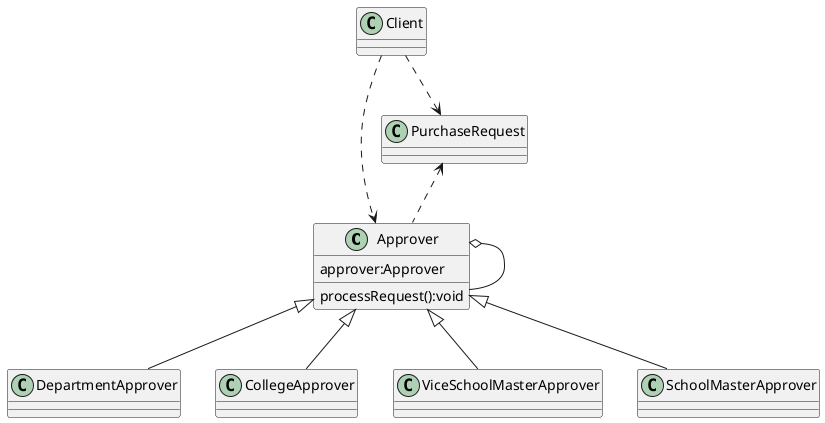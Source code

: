 @startuml
class Approver{
approver:Approver
processRequest():void
}
Client ..> PurchaseRequest
Client ..> Approver
PurchaseRequest <.. Approver
Approver o-- Approver
Approver <|-- DepartmentApprover
Approver <|-- CollegeApprover
Approver <|-- ViceSchoolMasterApprover
Approver <|-- SchoolMasterApprover
@enduml